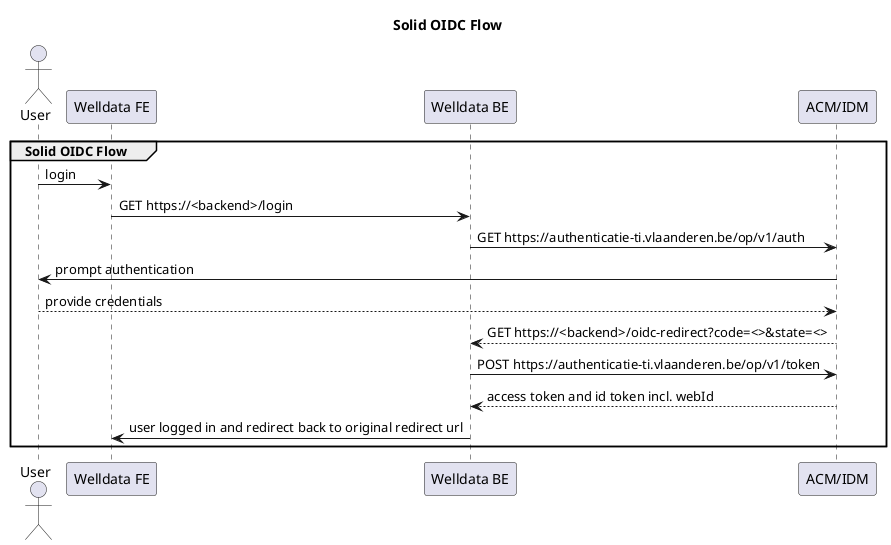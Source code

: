 @startuml
title Solid OIDC Flow
actor "User" as user
participant "Welldata FE" as welldataFE
participant "Welldata BE" as welldataBE
participant "ACM/IDM" as acm


group Solid OIDC Flow
  user->welldataFE: login

  welldataFE->welldataBE: GET https://<backend>/login
  welldataBE->acm: GET https://authenticatie-ti.vlaanderen.be/op/v1/auth
  acm->user:prompt authentication
  user-->acm: provide credentials
  acm-->welldataBE: GET https://<backend>/oidc-redirect?code=<>&state=<>
  welldataBE->acm: POST https://authenticatie-ti.vlaanderen.be/op/v1/token
  acm-->welldataBE: access token and id token incl. webId
  welldataBE->welldataFE: user logged in and redirect back to original redirect url

end
@enduml

